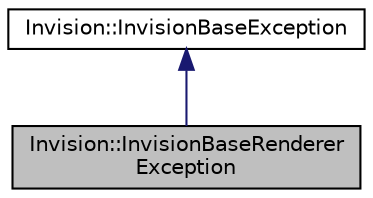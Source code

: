 digraph "Invision::InvisionBaseRendererException"
{
 // LATEX_PDF_SIZE
  edge [fontname="Helvetica",fontsize="10",labelfontname="Helvetica",labelfontsize="10"];
  node [fontname="Helvetica",fontsize="10",shape=record];
  Node1 [label="Invision::InvisionBaseRenderer\lException",height=0.2,width=0.4,color="black", fillcolor="grey75", style="filled", fontcolor="black",tooltip=" "];
  Node2 -> Node1 [dir="back",color="midnightblue",fontsize="10",style="solid",fontname="Helvetica"];
  Node2 [label="Invision::InvisionBaseException",height=0.2,width=0.4,color="black", fillcolor="white", style="filled",URL="$class_invision_1_1_invision_base_exception.html",tooltip=" "];
}
